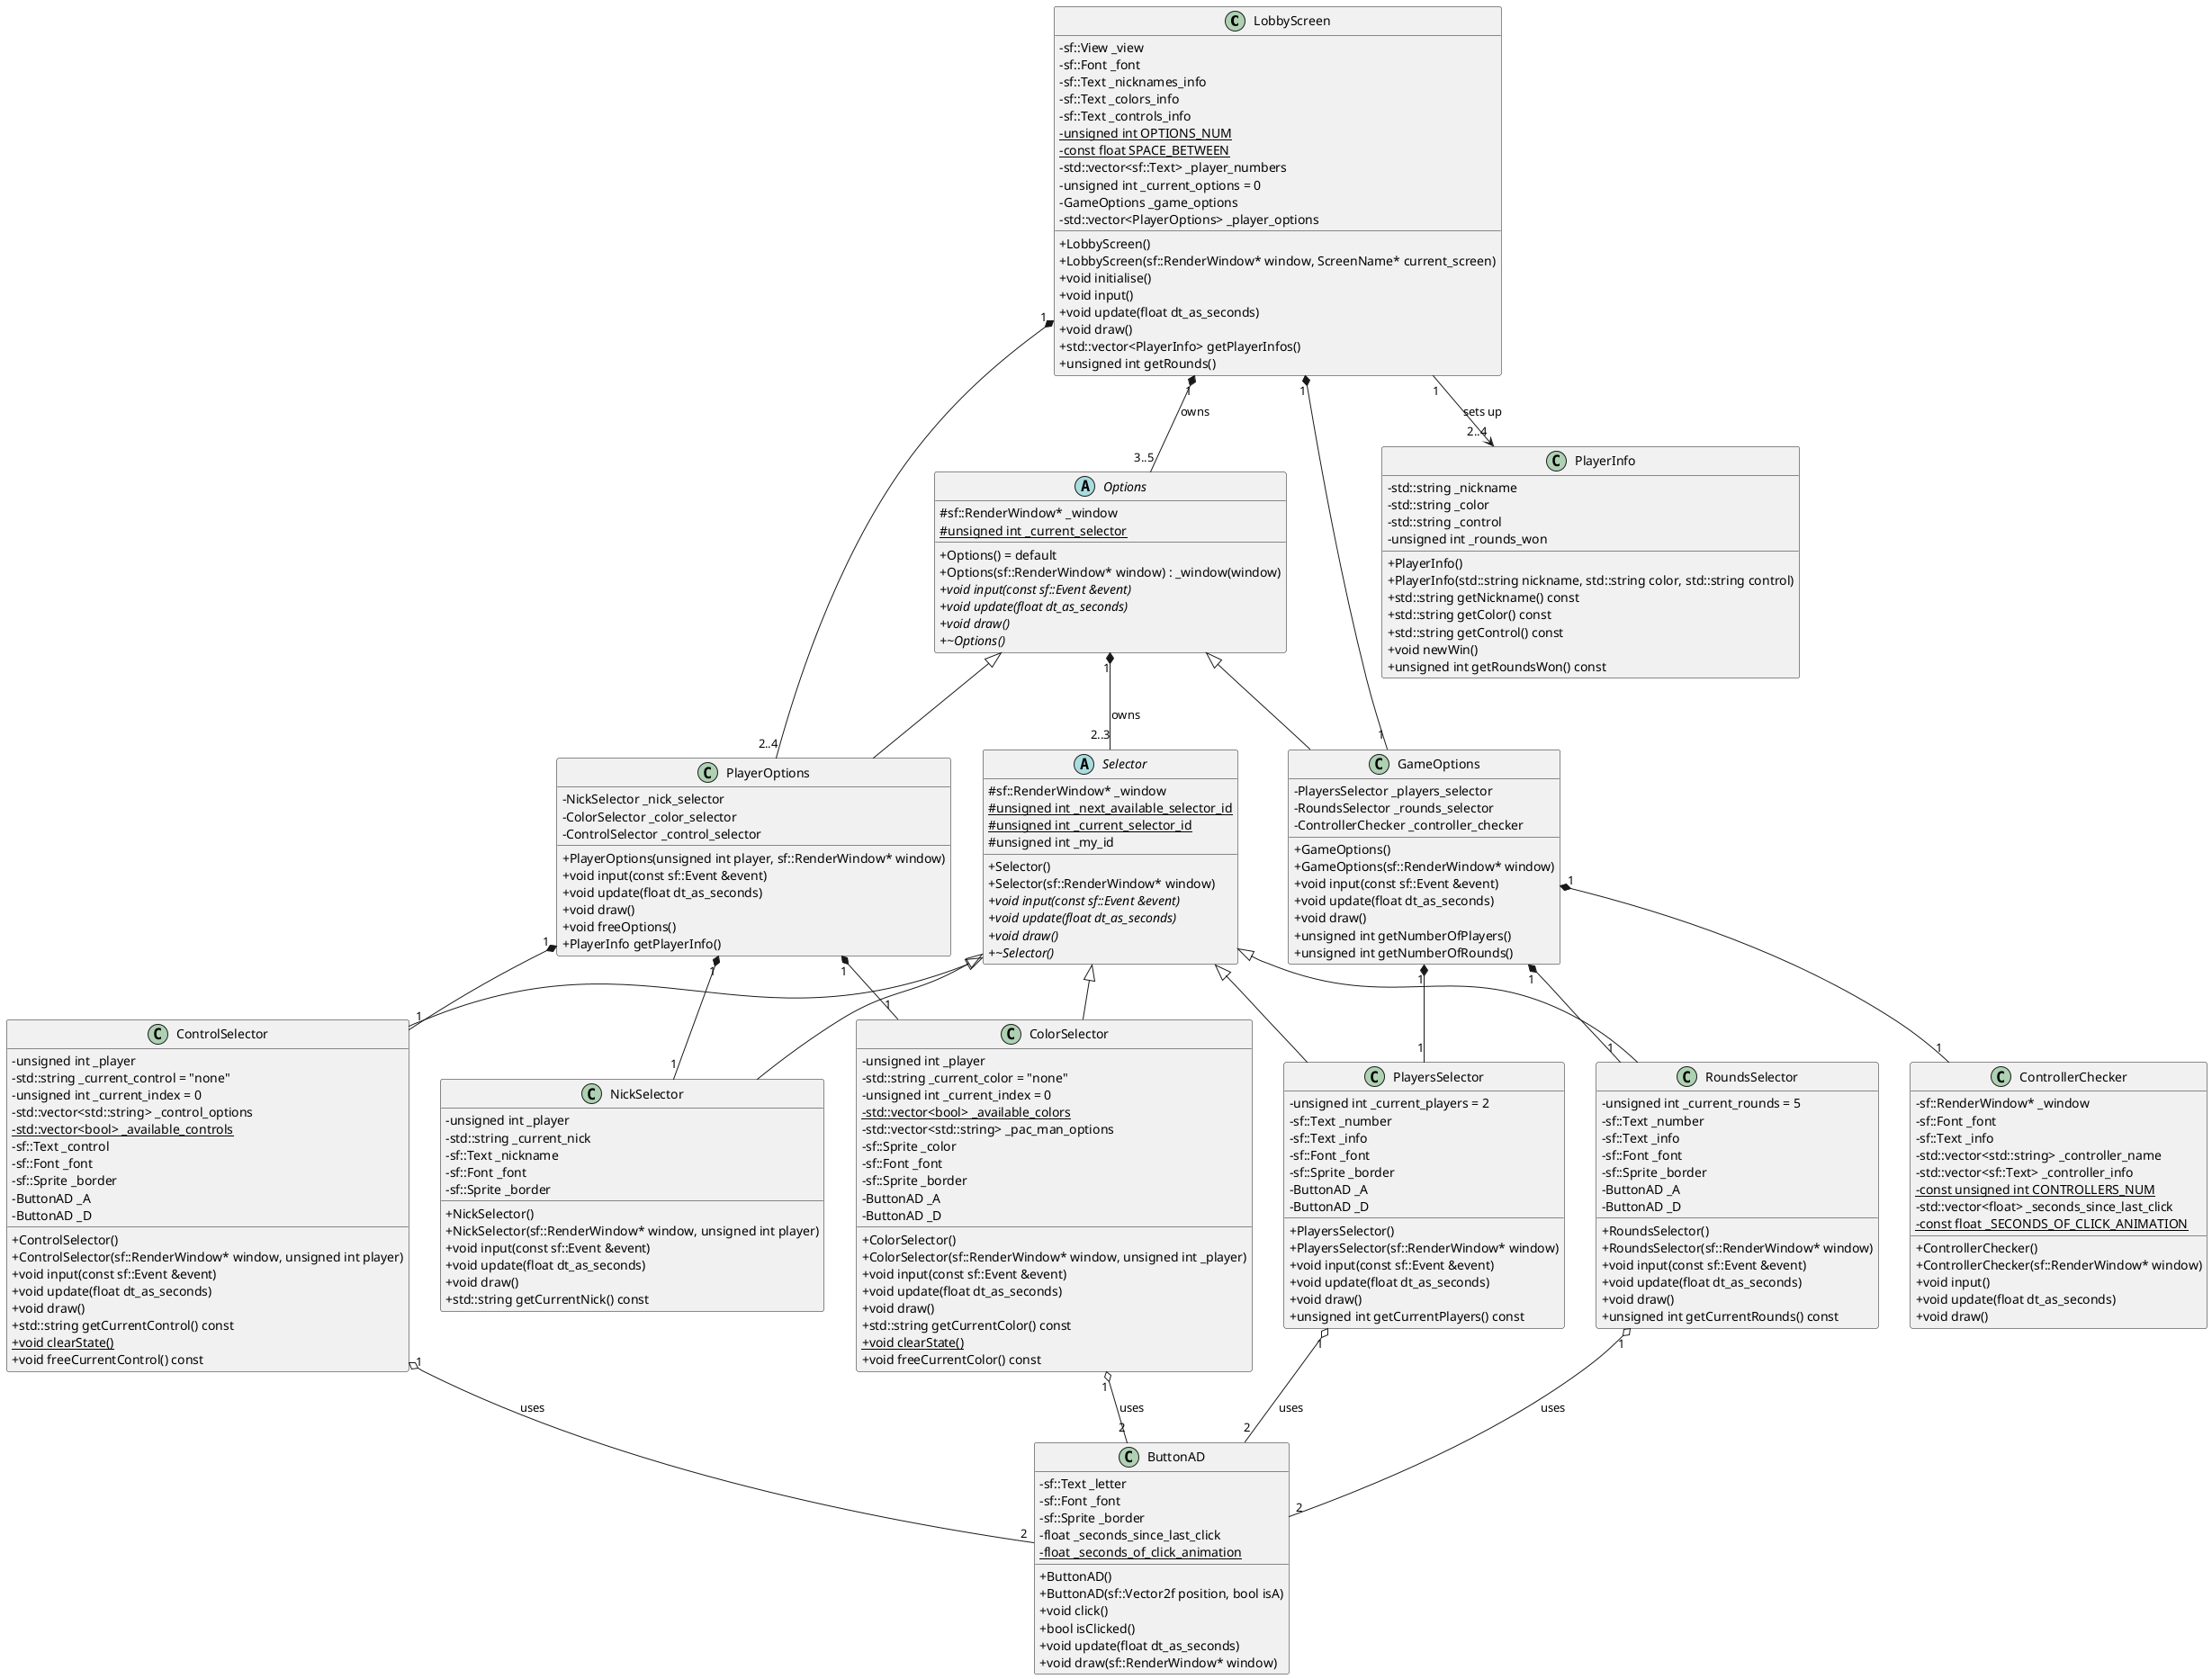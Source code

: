 @startuml
skinparam classAttributeIconSize 0

class LobbyScreen {
    -sf::View _view
    -sf::Font _font
    -sf::Text _nicknames_info
    -sf::Text _colors_info
    -sf::Text _controls_info
    -{static} unsigned int OPTIONS_NUM
    -{static} const float SPACE_BETWEEN
    -std::vector<sf::Text> _player_numbers
    -unsigned int _current_options = 0
    -GameOptions _game_options
    -std::vector<PlayerOptions> _player_options

    +LobbyScreen()
    +LobbyScreen(sf::RenderWindow* window, ScreenName* current_screen)
    +void initialise()
    +void input()
    +void update(float dt_as_seconds)
    +void draw()
    +std::vector<PlayerInfo> getPlayerInfos()
    +unsigned int getRounds()
}

LobbyScreen "1" *-- "3..5" Options : owns

abstract class Options {
    #sf::RenderWindow* _window
    #{static} unsigned int _current_selector

    +Options() = default
    +Options(sf::RenderWindow* window) : _window(window)
    +{abstract} void input(const sf::Event &event)
    +{abstract} void update(float dt_as_seconds)
    +{abstract} void draw()
    +{abstract} ~Options()
}

Options "1" *-- "2..3" Selector : owns

abstract class Selector {
    #sf::RenderWindow* _window
    #{static} unsigned int _next_available_selector_id
    #{static} unsigned int _current_selector_id
    #unsigned int _my_id

    +Selector()
    +Selector(sf::RenderWindow* window)
    +{abstract} void input(const sf::Event &event)
    +{abstract} void update(float dt_as_seconds)
    +{abstract} void draw()
    +{abstract} ~Selector()
}

Options <|-- GameOptions
LobbyScreen "1" *-- "1" GameOptions

class GameOptions {
    -PlayersSelector _players_selector
    -RoundsSelector _rounds_selector
    -ControllerChecker _controller_checker

    +GameOptions()
    +GameOptions(sf::RenderWindow* window)
    +void input(const sf::Event &event)
    +void update(float dt_as_seconds)
    +void draw()
    +unsigned int getNumberOfPlayers()
    +unsigned int getNumberOfRounds()
}

GameOptions "1" *-- "1" ControllerChecker

class ControllerChecker {
    -sf::RenderWindow* _window
    -sf::Font _font
    -sf::Text _info
    -std::vector<std::string> _controller_name
    -std::vector<sf::Text> _controller_info
    -{static} const unsigned int CONTROLLERS_NUM
    -std::vector<float> _seconds_since_last_click
    -{static} const float _SECONDS_OF_CLICK_ANIMATION

    +ControllerChecker()
    +ControllerChecker(sf::RenderWindow* window)
    +void input()
    +void update(float dt_as_seconds)
    +void draw()
}

Selector <|-- PlayersSelector
GameOptions "1" *-- "1" PlayersSelector

class PlayersSelector {
    -unsigned int _current_players = 2
    -sf::Text _number
    -sf::Text _info
    -sf::Font _font
    -sf::Sprite _border
    -ButtonAD _A
    -ButtonAD _D

    +PlayersSelector()
    +PlayersSelector(sf::RenderWindow* window)
    +void input(const sf::Event &event)
    +void update(float dt_as_seconds)
    +void draw()
    +unsigned int getCurrentPlayers() const
}

Selector <|-- RoundsSelector
GameOptions "1" *-- "1" RoundsSelector

class RoundsSelector {
    -unsigned int _current_rounds = 5
    -sf::Text _number
    -sf::Text _info
    -sf::Font _font
    -sf::Sprite _border
    -ButtonAD _A
    -ButtonAD _D

    +RoundsSelector()
    +RoundsSelector(sf::RenderWindow* window)
    +void input(const sf::Event &event)
    +void update(float dt_as_seconds)
    +void draw()
    +unsigned int getCurrentRounds() const
}

Options <|-- PlayerOptions
LobbyScreen "1" *-- "2..4" PlayerOptions

class PlayerOptions {
    -NickSelector _nick_selector
    -ColorSelector _color_selector
    -ControlSelector _control_selector

    +PlayerOptions(unsigned int player, sf::RenderWindow* window)
    +void input(const sf::Event &event)
    +void update(float dt_as_seconds)
    +void draw()
    +void freeOptions()
    +PlayerInfo getPlayerInfo()
}

Selector <|-- ColorSelector
PlayerOptions "1" *-- "1" ColorSelector

class ColorSelector {
    -unsigned int _player
    -std::string _current_color = "none"
    -unsigned int _current_index = 0
    -{static} std::vector<bool> _available_colors
    -std::vector<std::string> _pac_man_options
    -sf::Sprite _color
    -sf::Font _font
    -sf::Sprite _border
    -ButtonAD _A
    -ButtonAD _D

    +ColorSelector()
    +ColorSelector(sf::RenderWindow* window, unsigned int _player)
    +void input(const sf::Event &event)
    +void update(float dt_as_seconds)
    +void draw()
    +std::string getCurrentColor() const
    +{static} void clearState()
    +void freeCurrentColor() const
}

Selector <|-- ControlSelector
PlayerOptions "1" *-- "1" ControlSelector

class ControlSelector {
    -unsigned int _player
    -std::string _current_control = "none"
    -unsigned int _current_index = 0
    -std::vector<std::string> _control_options
    -{static} std::vector<bool> _available_controls
    -sf::Text _control
    -sf::Font _font
    -sf::Sprite _border
    -ButtonAD _A
    -ButtonAD _D

    +ControlSelector()
    +ControlSelector(sf::RenderWindow* window, unsigned int player)
    +void input(const sf::Event &event)
    +void update(float dt_as_seconds)
    +void draw()
    +std::string getCurrentControl() const
    +{static} void clearState()
    +void freeCurrentControl() const
}

Selector <|-- NickSelector
PlayerOptions "1" *-- "1" NickSelector

class NickSelector {
    -unsigned int _player
    -std::string _current_nick
    -sf::Text _nickname
    -sf::Font _font
    -sf::Sprite _border

    +NickSelector()
    +NickSelector(sf::RenderWindow* window, unsigned int player)
    +void input(const sf::Event &event)
    +void update(float dt_as_seconds)
    +void draw()
    +std::string getCurrentNick() const
}

PlayersSelector "1" o-- "2" ButtonAD : uses
RoundsSelector "1" o-- "2" ButtonAD : uses
ColorSelector "1" o-- "2" ButtonAD : uses
ControlSelector "1" o-- "2" ButtonAD : uses

class ButtonAD {
    -sf::Text _letter
    -sf::Font _font
    -sf::Sprite _border
    -float _seconds_since_last_click
    -{static} float _seconds_of_click_animation

    +ButtonAD()
    +ButtonAD(sf::Vector2f position, bool isA)
    +void click()
    +bool isClicked()
    +void update(float dt_as_seconds)
    +void draw(sf::RenderWindow* window)
}

LobbyScreen "1" --> "2..4" PlayerInfo : sets up

class PlayerInfo {
    -std::string _nickname
    -std::string _color
    -std::string _control
    -unsigned int _rounds_won

    +PlayerInfo()
    +PlayerInfo(std::string nickname, std::string color, std::string control)
    +std::string getNickname() const
    +std::string getColor() const
    +std::string getControl() const
    +void newWin()
    +unsigned int getRoundsWon() const
}

@enduml